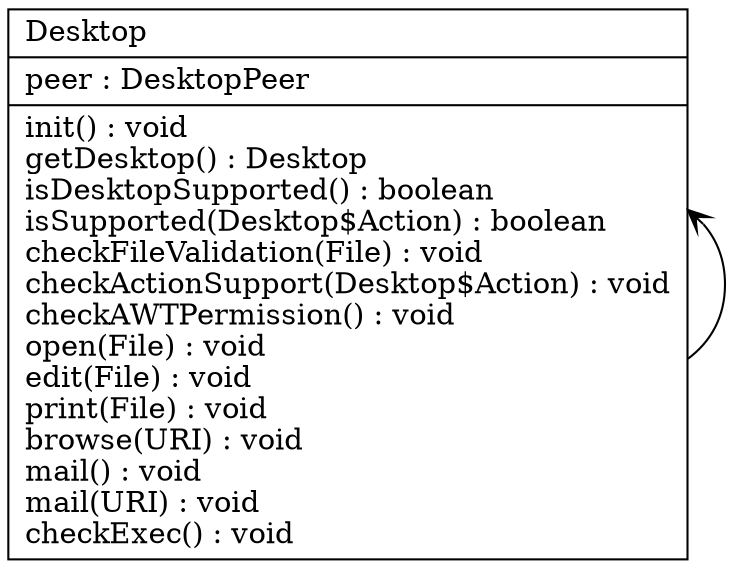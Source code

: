 digraph G {

fontname = "Bitstream Vera Sans"
fontsize = 8
rankdir=BT

node [shape = "record" color = "#000000" fillcolor = "#000000" style=""]
ClassTDesktop [label = "{Desktop\l|peer : DesktopPeer\l|init() : void\lgetDesktop() : Desktop\lisDesktopSupported() : boolean\lisSupported(Desktop$Action) : boolean\lcheckFileValidation(File) : void\lcheckActionSupport(Desktop$Action) : void\lcheckAWTPermission() : void\lopen(File) : void\ledit(File) : void\lprint(File) : void\lbrowse(URI) : void\lmail() : void\lmail(URI) : void\lcheckExec() : void\l}"]
edge [arrowhead = "vee" style = "solid" label = ""]
ClassTDesktop -> ClassTDesktop
}
